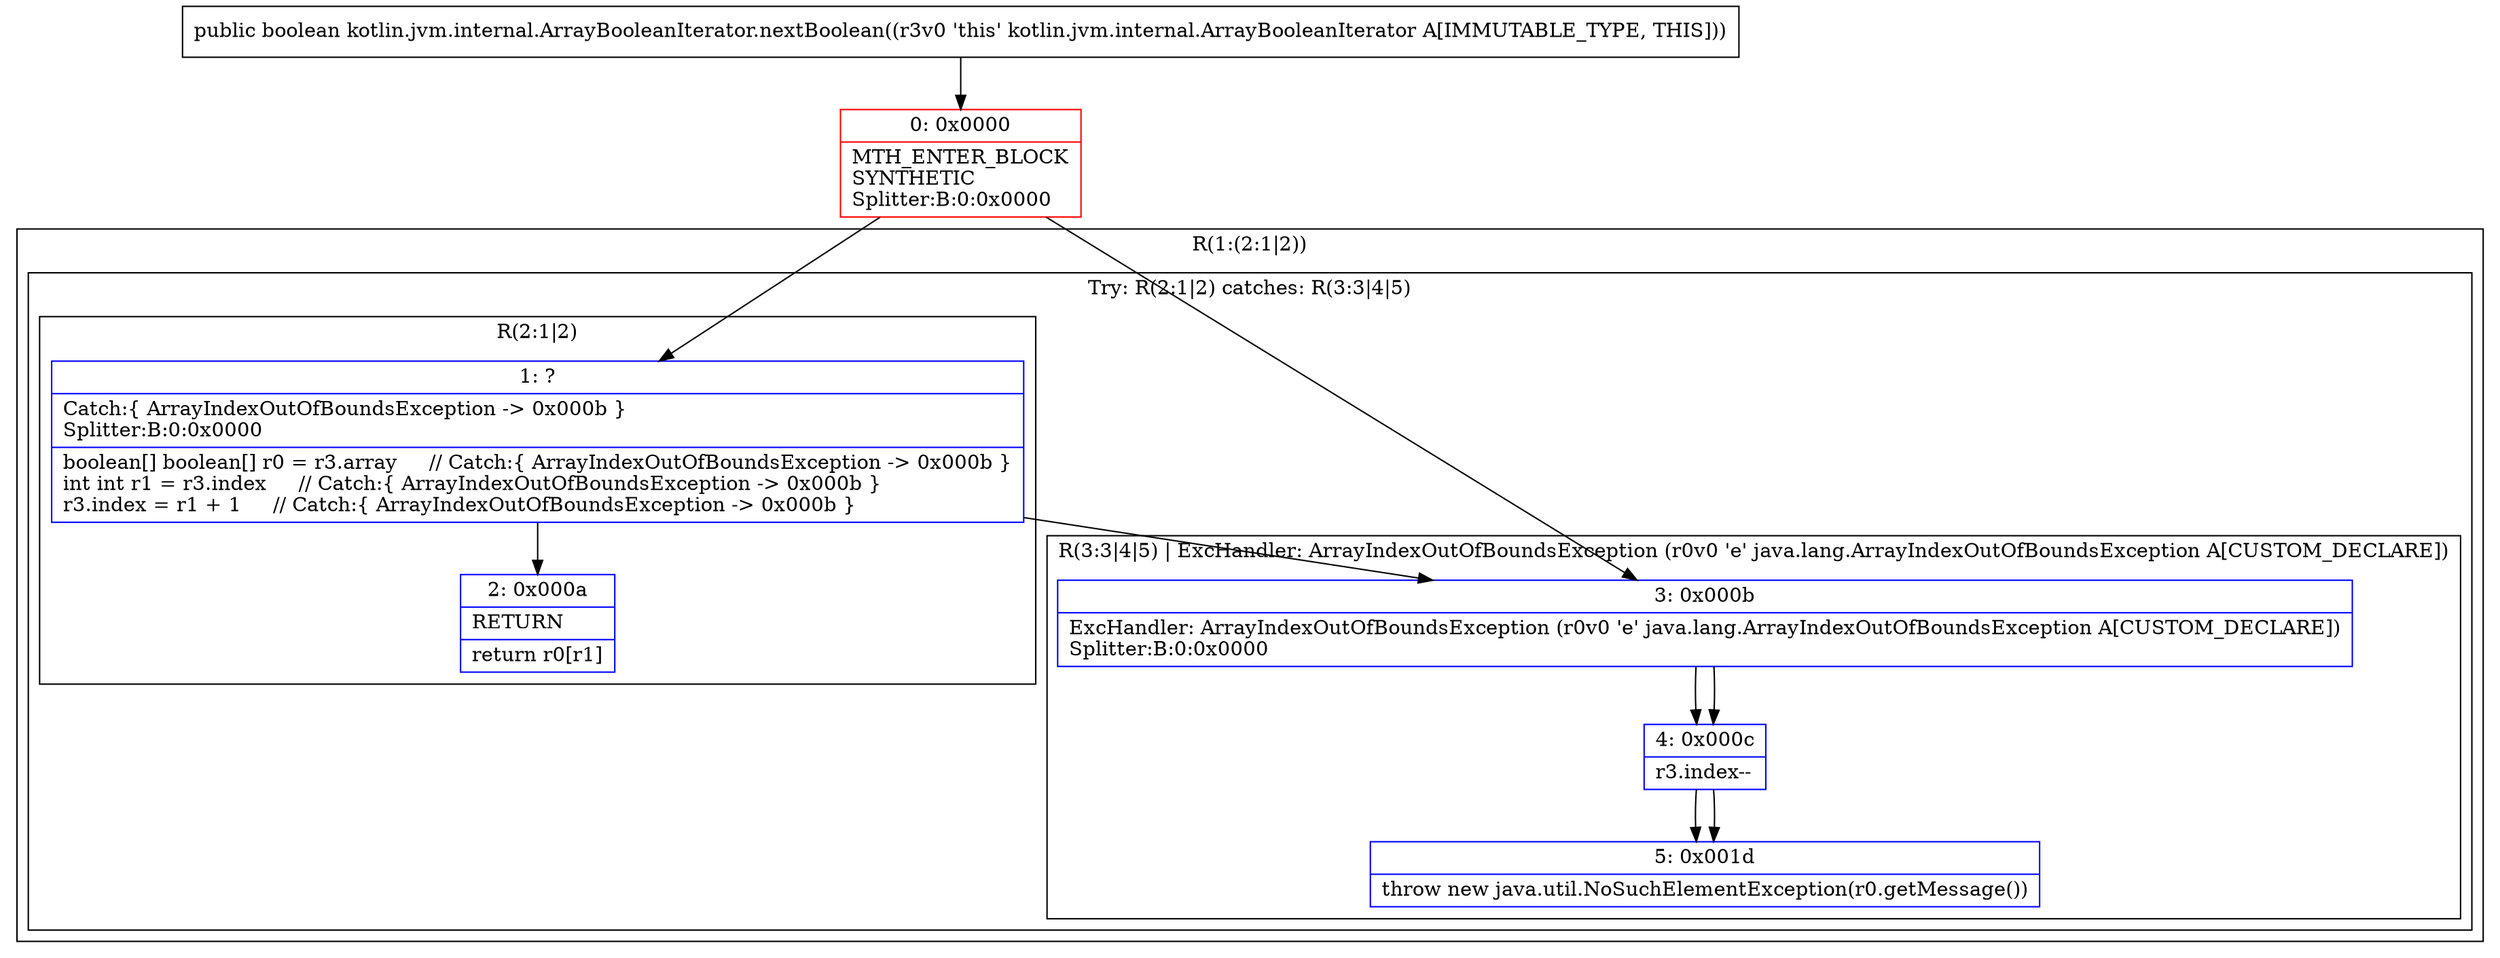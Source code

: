 digraph "CFG forkotlin.jvm.internal.ArrayBooleanIterator.nextBoolean()Z" {
subgraph cluster_Region_1326041775 {
label = "R(1:(2:1|2))";
node [shape=record,color=blue];
subgraph cluster_TryCatchRegion_100469784 {
label = "Try: R(2:1|2) catches: R(3:3|4|5)";
node [shape=record,color=blue];
subgraph cluster_Region_1954011447 {
label = "R(2:1|2)";
node [shape=record,color=blue];
Node_1 [shape=record,label="{1\:\ ?|Catch:\{ ArrayIndexOutOfBoundsException \-\> 0x000b \}\lSplitter:B:0:0x0000\l|boolean[] boolean[] r0 = r3.array     \/\/ Catch:\{ ArrayIndexOutOfBoundsException \-\> 0x000b \}\lint int r1 = r3.index     \/\/ Catch:\{ ArrayIndexOutOfBoundsException \-\> 0x000b \}\lr3.index = r1 + 1     \/\/ Catch:\{ ArrayIndexOutOfBoundsException \-\> 0x000b \}\l}"];
Node_2 [shape=record,label="{2\:\ 0x000a|RETURN\l|return r0[r1]\l}"];
}
subgraph cluster_Region_926514511 {
label = "R(3:3|4|5) | ExcHandler: ArrayIndexOutOfBoundsException (r0v0 'e' java.lang.ArrayIndexOutOfBoundsException A[CUSTOM_DECLARE])\l";
node [shape=record,color=blue];
Node_3 [shape=record,label="{3\:\ 0x000b|ExcHandler: ArrayIndexOutOfBoundsException (r0v0 'e' java.lang.ArrayIndexOutOfBoundsException A[CUSTOM_DECLARE])\lSplitter:B:0:0x0000\l}"];
Node_4 [shape=record,label="{4\:\ 0x000c|r3.index\-\-\l}"];
Node_5 [shape=record,label="{5\:\ 0x001d|throw new java.util.NoSuchElementException(r0.getMessage())\l}"];
}
}
}
subgraph cluster_Region_926514511 {
label = "R(3:3|4|5) | ExcHandler: ArrayIndexOutOfBoundsException (r0v0 'e' java.lang.ArrayIndexOutOfBoundsException A[CUSTOM_DECLARE])\l";
node [shape=record,color=blue];
Node_3 [shape=record,label="{3\:\ 0x000b|ExcHandler: ArrayIndexOutOfBoundsException (r0v0 'e' java.lang.ArrayIndexOutOfBoundsException A[CUSTOM_DECLARE])\lSplitter:B:0:0x0000\l}"];
Node_4 [shape=record,label="{4\:\ 0x000c|r3.index\-\-\l}"];
Node_5 [shape=record,label="{5\:\ 0x001d|throw new java.util.NoSuchElementException(r0.getMessage())\l}"];
}
Node_0 [shape=record,color=red,label="{0\:\ 0x0000|MTH_ENTER_BLOCK\lSYNTHETIC\lSplitter:B:0:0x0000\l}"];
MethodNode[shape=record,label="{public boolean kotlin.jvm.internal.ArrayBooleanIterator.nextBoolean((r3v0 'this' kotlin.jvm.internal.ArrayBooleanIterator A[IMMUTABLE_TYPE, THIS])) }"];
MethodNode -> Node_0;
Node_1 -> Node_2;
Node_1 -> Node_3;
Node_3 -> Node_4;
Node_4 -> Node_5;
Node_3 -> Node_4;
Node_4 -> Node_5;
Node_0 -> Node_1;
Node_0 -> Node_3;
}

